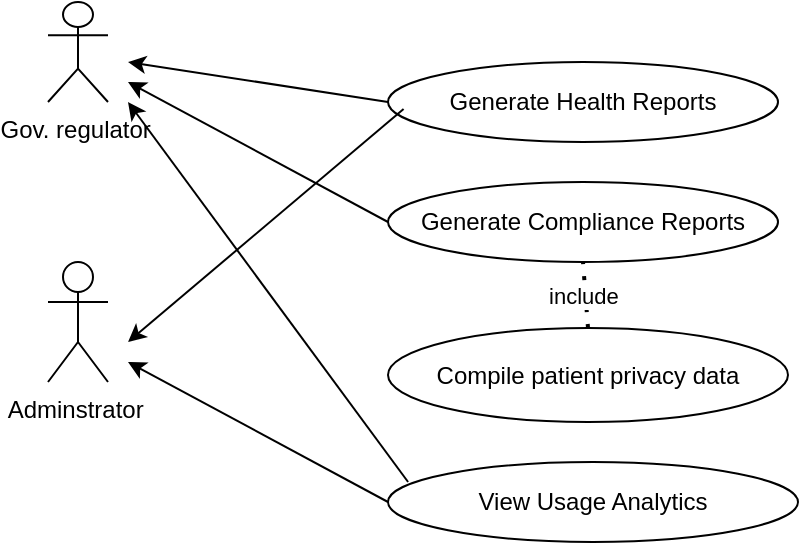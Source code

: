 <mxfile version="24.8.4">
  <diagram name="Page-1" id="e7e014a7-5840-1c2e-5031-d8a46d1fe8dd">
    <mxGraphModel dx="1064" dy="493" grid="1" gridSize="10" guides="1" tooltips="1" connect="1" arrows="1" fold="1" page="1" pageScale="1" pageWidth="1169" pageHeight="826" background="none" math="0" shadow="0">
      <root>
        <mxCell id="0" />
        <mxCell id="1" parent="0" />
        <mxCell id="eMrOdxCuErxxfnvqcK-5-41" value="Gov. regulator&amp;nbsp;" style="shape=umlActor;verticalLabelPosition=bottom;verticalAlign=top;html=1;" vertex="1" parent="1">
          <mxGeometry x="180" y="200" width="30" height="50" as="geometry" />
        </mxCell>
        <mxCell id="eMrOdxCuErxxfnvqcK-5-47" value="&lt;meta charset=&quot;utf-8&quot;&gt;Generate Health Reports" style="ellipse;whiteSpace=wrap;html=1;" vertex="1" parent="1">
          <mxGeometry x="350" y="230" width="195" height="40" as="geometry" />
        </mxCell>
        <mxCell id="eMrOdxCuErxxfnvqcK-5-48" value="&lt;meta charset=&quot;utf-8&quot;&gt;Generate Compliance Reports" style="ellipse;whiteSpace=wrap;html=1;" vertex="1" parent="1">
          <mxGeometry x="350" y="290" width="195" height="40" as="geometry" />
        </mxCell>
        <mxCell id="eMrOdxCuErxxfnvqcK-5-49" value="&lt;meta charset=&quot;utf-8&quot;&gt;View Usage Analytics" style="ellipse;whiteSpace=wrap;html=1;" vertex="1" parent="1">
          <mxGeometry x="350" y="430" width="205" height="40" as="geometry" />
        </mxCell>
        <mxCell id="eMrOdxCuErxxfnvqcK-5-51" value="&lt;meta charset=&quot;utf-8&quot;&gt;Compile patient privacy data" style="ellipse;whiteSpace=wrap;html=1;" vertex="1" parent="1">
          <mxGeometry x="350" y="363" width="200" height="47" as="geometry" />
        </mxCell>
        <mxCell id="eMrOdxCuErxxfnvqcK-5-53" value="Adminstrator&amp;nbsp;" style="shape=umlActor;verticalLabelPosition=bottom;verticalAlign=top;html=1;outlineConnect=0;" vertex="1" parent="1">
          <mxGeometry x="180" y="330" width="30" height="60" as="geometry" />
        </mxCell>
        <mxCell id="eMrOdxCuErxxfnvqcK-5-58" value="" style="endArrow=classic;html=1;rounded=0;exitX=0.049;exitY=0.25;exitDx=0;exitDy=0;exitPerimeter=0;" edge="1" parent="1" source="eMrOdxCuErxxfnvqcK-5-49">
          <mxGeometry width="50" height="50" relative="1" as="geometry">
            <mxPoint x="430" y="430" as="sourcePoint" />
            <mxPoint x="220" y="250" as="targetPoint" />
          </mxGeometry>
        </mxCell>
        <mxCell id="eMrOdxCuErxxfnvqcK-5-59" value="" style="endArrow=classic;html=1;rounded=0;exitX=0;exitY=0.5;exitDx=0;exitDy=0;" edge="1" parent="1" source="eMrOdxCuErxxfnvqcK-5-49">
          <mxGeometry width="50" height="50" relative="1" as="geometry">
            <mxPoint x="340" y="450" as="sourcePoint" />
            <mxPoint x="220" y="380" as="targetPoint" />
          </mxGeometry>
        </mxCell>
        <mxCell id="eMrOdxCuErxxfnvqcK-5-60" value="include&amp;nbsp;" style="endArrow=none;dashed=1;html=1;dashPattern=1 3;strokeWidth=2;rounded=0;entryX=0.5;entryY=1;entryDx=0;entryDy=0;exitX=0.5;exitY=0;exitDx=0;exitDy=0;" edge="1" parent="1" source="eMrOdxCuErxxfnvqcK-5-51" target="eMrOdxCuErxxfnvqcK-5-48">
          <mxGeometry width="50" height="50" relative="1" as="geometry">
            <mxPoint x="380" y="410" as="sourcePoint" />
            <mxPoint x="430" y="360" as="targetPoint" />
          </mxGeometry>
        </mxCell>
        <mxCell id="eMrOdxCuErxxfnvqcK-5-62" value="" style="endArrow=classic;html=1;rounded=0;exitX=0;exitY=0.5;exitDx=0;exitDy=0;" edge="1" parent="1" source="eMrOdxCuErxxfnvqcK-5-48">
          <mxGeometry width="50" height="50" relative="1" as="geometry">
            <mxPoint x="220" y="230" as="sourcePoint" />
            <mxPoint x="220" y="240" as="targetPoint" />
          </mxGeometry>
        </mxCell>
        <mxCell id="eMrOdxCuErxxfnvqcK-5-63" value="" style="endArrow=classic;html=1;rounded=0;exitX=0;exitY=0.5;exitDx=0;exitDy=0;" edge="1" parent="1" source="eMrOdxCuErxxfnvqcK-5-47">
          <mxGeometry width="50" height="50" relative="1" as="geometry">
            <mxPoint x="360" y="190" as="sourcePoint" />
            <mxPoint x="220" y="230" as="targetPoint" />
          </mxGeometry>
        </mxCell>
        <mxCell id="eMrOdxCuErxxfnvqcK-5-64" value="" style="endArrow=classic;html=1;rounded=0;exitX=0.04;exitY=0.588;exitDx=0;exitDy=0;exitPerimeter=0;" edge="1" parent="1" source="eMrOdxCuErxxfnvqcK-5-47">
          <mxGeometry width="50" height="50" relative="1" as="geometry">
            <mxPoint x="210" y="370" as="sourcePoint" />
            <mxPoint x="220" y="370" as="targetPoint" />
          </mxGeometry>
        </mxCell>
      </root>
    </mxGraphModel>
  </diagram>
</mxfile>
